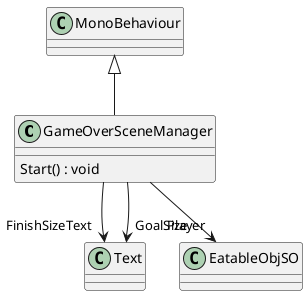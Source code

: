 @startuml
class GameOverSceneManager {
    Start() : void
}
MonoBehaviour <|-- GameOverSceneManager
GameOverSceneManager --> "FinishSizeText" Text
GameOverSceneManager --> "GoalSize" Text
GameOverSceneManager --> "Player" EatableObjSO
@enduml
